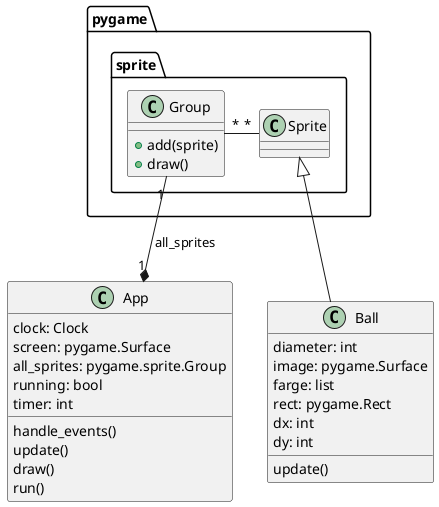 @startuml Avansert animasjon

package "pygame.sprite" {
    class Sprite {
    }

    class Group {
        +add(sprite)
        +draw()
    }
    Group "*" -r- "*" Sprite
}

class App {
    clock: Clock
    screen: pygame.Surface
    all_sprites: pygame.sprite.Group
    running: bool
    timer: int
    handle_events()
    update()
    draw()
    run()
}

class Ball {
    diameter: int
    image: pygame.Surface
    farge: list
    rect: pygame.Rect
    dx: int
    dy: int
    update()
}

Ball -u-|> Sprite
App  "1" *-u- "1" Group : all_sprites


@enduml

' Smidig IT-2 © TIP AS, 2024